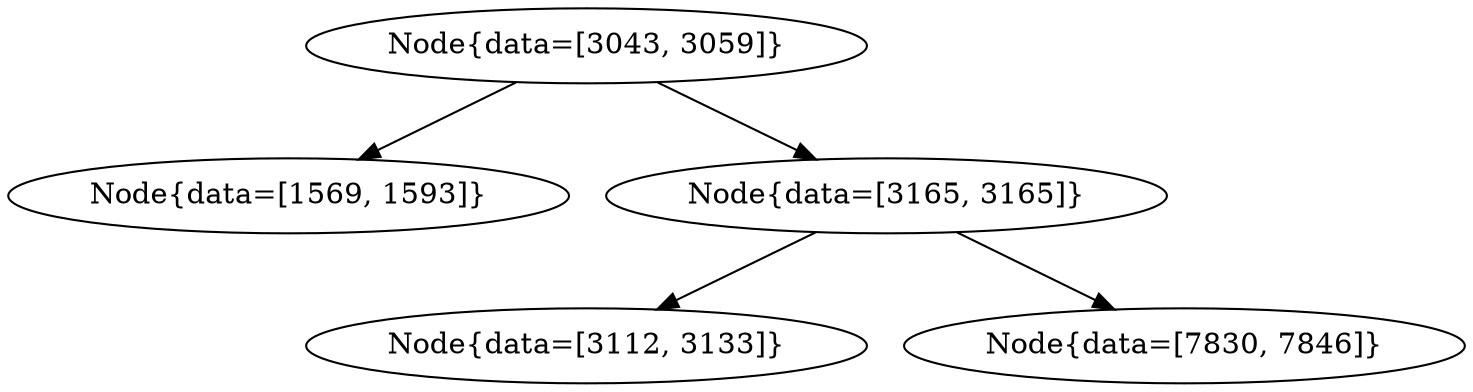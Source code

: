digraph G{
1099311666 [label="Node{data=[3043, 3059]}"]
1099311666 -> 711278951
711278951 [label="Node{data=[1569, 1593]}"]
1099311666 -> 367585412
367585412 [label="Node{data=[3165, 3165]}"]
367585412 -> 1335999952
1335999952 [label="Node{data=[3112, 3133]}"]
367585412 -> 1057409452
1057409452 [label="Node{data=[7830, 7846]}"]
}